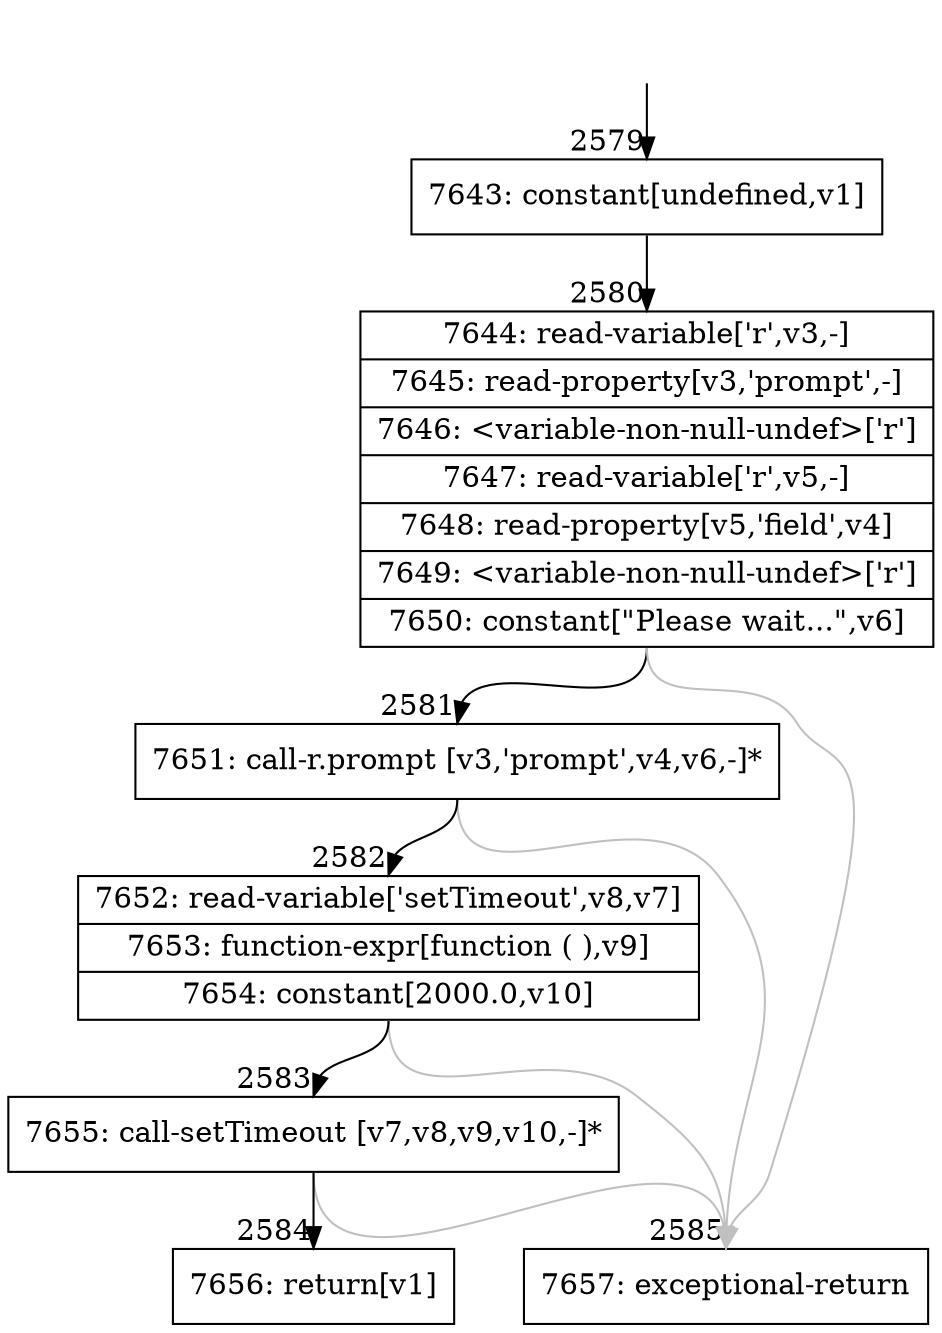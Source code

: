 digraph {
rankdir="TD"
BB_entry204[shape=none,label=""];
BB_entry204 -> BB2579 [tailport=s, headport=n, headlabel="    2579"]
BB2579 [shape=record label="{7643: constant[undefined,v1]}" ] 
BB2579 -> BB2580 [tailport=s, headport=n, headlabel="      2580"]
BB2580 [shape=record label="{7644: read-variable['r',v3,-]|7645: read-property[v3,'prompt',-]|7646: \<variable-non-null-undef\>['r']|7647: read-variable['r',v5,-]|7648: read-property[v5,'field',v4]|7649: \<variable-non-null-undef\>['r']|7650: constant[\"Please wait...\",v6]}" ] 
BB2580 -> BB2581 [tailport=s, headport=n, headlabel="      2581"]
BB2580 -> BB2585 [tailport=s, headport=n, color=gray, headlabel="      2585"]
BB2581 [shape=record label="{7651: call-r.prompt [v3,'prompt',v4,v6,-]*}" ] 
BB2581 -> BB2582 [tailport=s, headport=n, headlabel="      2582"]
BB2581 -> BB2585 [tailport=s, headport=n, color=gray]
BB2582 [shape=record label="{7652: read-variable['setTimeout',v8,v7]|7653: function-expr[function ( ),v9]|7654: constant[2000.0,v10]}" ] 
BB2582 -> BB2583 [tailport=s, headport=n, headlabel="      2583"]
BB2582 -> BB2585 [tailport=s, headport=n, color=gray]
BB2583 [shape=record label="{7655: call-setTimeout [v7,v8,v9,v10,-]*}" ] 
BB2583 -> BB2584 [tailport=s, headport=n, headlabel="      2584"]
BB2583 -> BB2585 [tailport=s, headport=n, color=gray]
BB2584 [shape=record label="{7656: return[v1]}" ] 
BB2585 [shape=record label="{7657: exceptional-return}" ] 
//#$~ 2399
}
